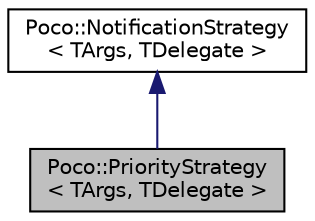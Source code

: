 digraph "Poco::PriorityStrategy&lt; TArgs, TDelegate &gt;"
{
 // LATEX_PDF_SIZE
  edge [fontname="Helvetica",fontsize="10",labelfontname="Helvetica",labelfontsize="10"];
  node [fontname="Helvetica",fontsize="10",shape=record];
  Node1 [label="Poco::PriorityStrategy\l\< TArgs, TDelegate \>",height=0.2,width=0.4,color="black", fillcolor="grey75", style="filled", fontcolor="black",tooltip=" "];
  Node2 -> Node1 [dir="back",color="midnightblue",fontsize="10",style="solid"];
  Node2 [label="Poco::NotificationStrategy\l\< TArgs, TDelegate \>",height=0.2,width=0.4,color="black", fillcolor="white", style="filled",URL="$classPoco_1_1NotificationStrategy.html",tooltip=" "];
}
